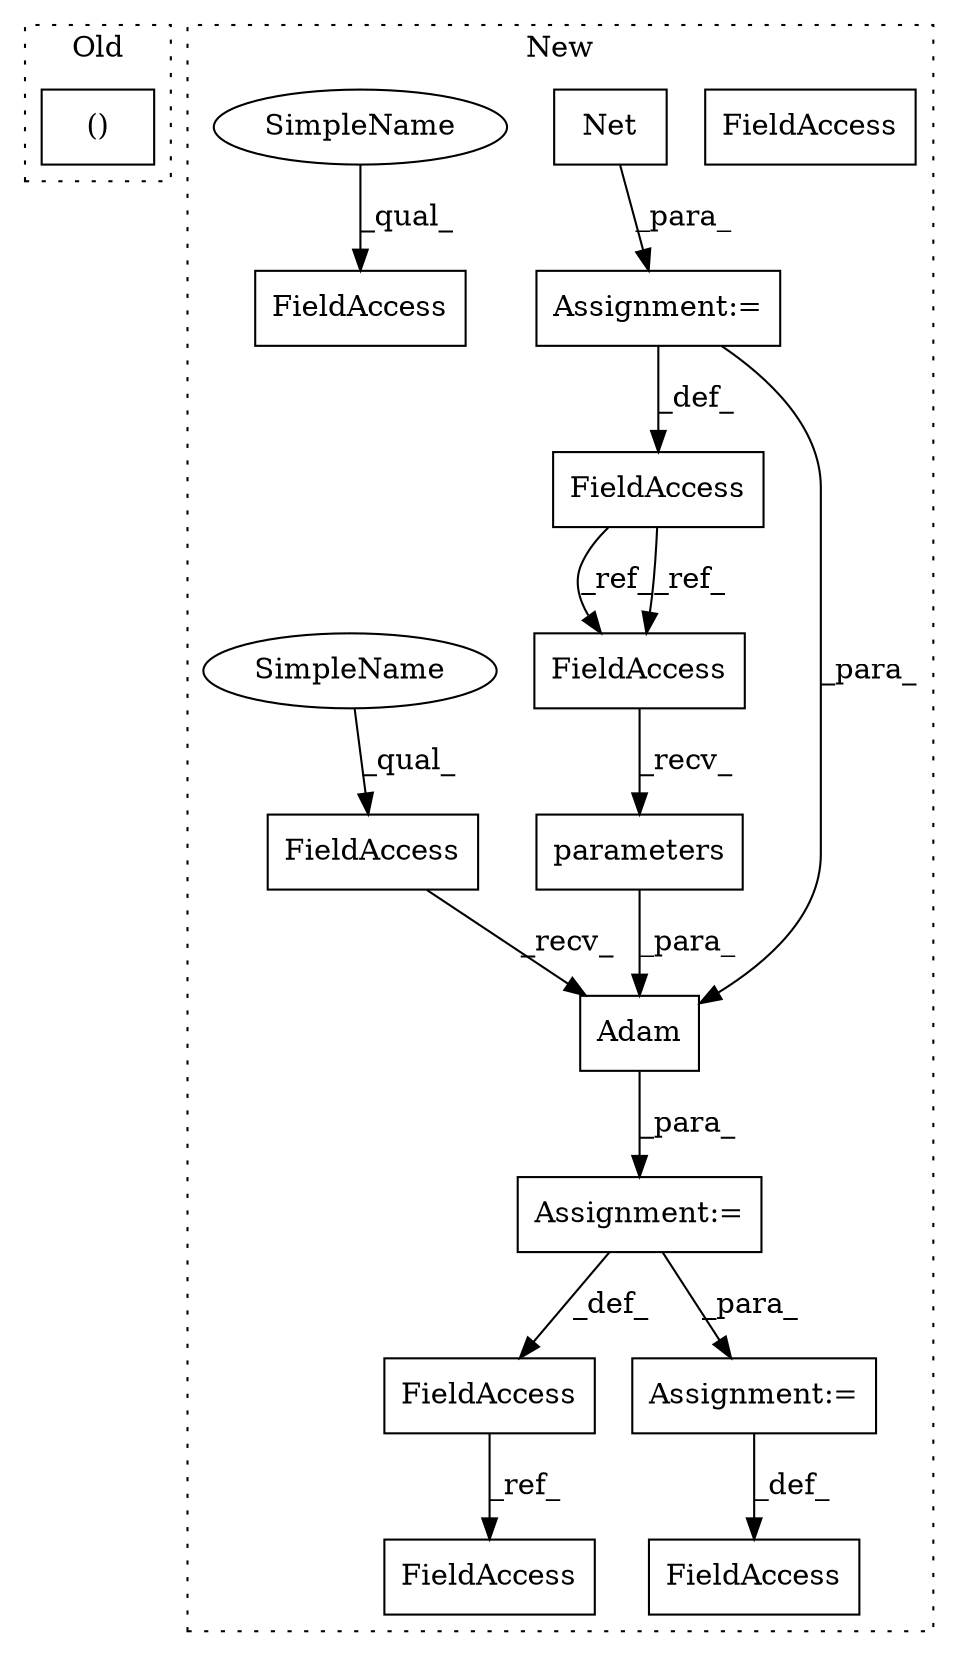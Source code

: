 digraph G {
subgraph cluster0 {
1 [label="()" a="106" s="3022" l="31" shape="box"];
label = "Old";
style="dotted";
}
subgraph cluster1 {
2 [label="parameters" a="32" s="2305" l="12" shape="box"];
3 [label="Assignment:=" a="7" s="2281" l="1" shape="box"];
4 [label="FieldAccess" a="22" s="2272" l="9" shape="box"];
5 [label="FieldAccess" a="22" s="2299" l="5" shape="box"];
6 [label="FieldAccess" a="22" s="2244" l="5" shape="box"];
7 [label="Assignment:=" a="7" s="2249" l="1" shape="box"];
8 [label="Adam" a="32" s="2294,2323" l="5,1" shape="box"];
9 [label="FieldAccess" a="22" s="2282" l="11" shape="box"];
10 [label="FieldAccess" a="22" s="2195" l="10" shape="box"];
11 [label="FieldAccess" a="22" s="2330" l="9" shape="box"];
12 [label="FieldAccess" a="22" s="2358" l="9" shape="box"];
13 [label="Net" a="32" s="2250" l="5" shape="box"];
14 [label="Assignment:=" a="7" s="2339" l="1" shape="box"];
15 [label="SimpleName" a="42" s="2282" l="5" shape="ellipse"];
16 [label="SimpleName" a="42" s="2195" l="5" shape="ellipse"];
17 [label="FieldAccess" a="22" s="2299" l="5" shape="box"];
label = "New";
style="dotted";
}
2 -> 8 [label="_para_"];
3 -> 14 [label="_para_"];
3 -> 4 [label="_def_"];
4 -> 12 [label="_ref_"];
6 -> 17 [label="_ref_"];
6 -> 17 [label="_ref_"];
7 -> 8 [label="_para_"];
7 -> 6 [label="_def_"];
8 -> 3 [label="_para_"];
9 -> 8 [label="_recv_"];
13 -> 7 [label="_para_"];
14 -> 11 [label="_def_"];
15 -> 9 [label="_qual_"];
16 -> 10 [label="_qual_"];
17 -> 2 [label="_recv_"];
}